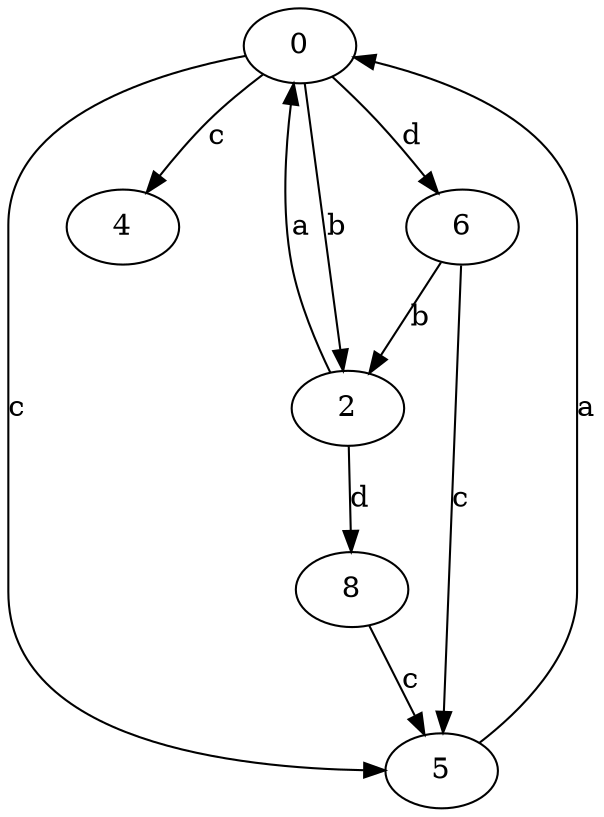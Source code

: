 strict digraph  {
0;
2;
4;
5;
6;
8;
0 -> 2  [label=b];
0 -> 4  [label=c];
0 -> 5  [label=c];
0 -> 6  [label=d];
2 -> 0  [label=a];
2 -> 8  [label=d];
5 -> 0  [label=a];
6 -> 2  [label=b];
6 -> 5  [label=c];
8 -> 5  [label=c];
}
